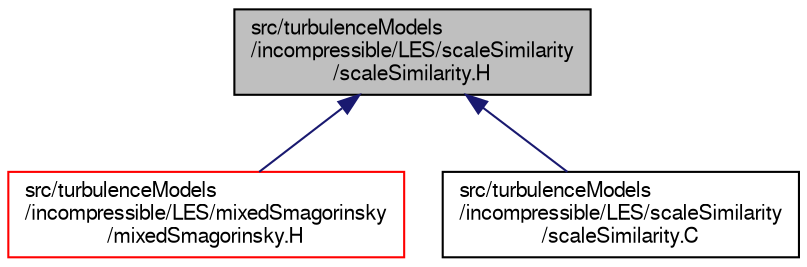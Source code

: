 digraph "src/turbulenceModels/incompressible/LES/scaleSimilarity/scaleSimilarity.H"
{
  bgcolor="transparent";
  edge [fontname="FreeSans",fontsize="10",labelfontname="FreeSans",labelfontsize="10"];
  node [fontname="FreeSans",fontsize="10",shape=record];
  Node3 [label="src/turbulenceModels\l/incompressible/LES/scaleSimilarity\l/scaleSimilarity.H",height=0.2,width=0.4,color="black", fillcolor="grey75", style="filled", fontcolor="black"];
  Node3 -> Node4 [dir="back",color="midnightblue",fontsize="10",style="solid",fontname="FreeSans"];
  Node4 [label="src/turbulenceModels\l/incompressible/LES/mixedSmagorinsky\l/mixedSmagorinsky.H",height=0.2,width=0.4,color="red",URL="$a17441.html"];
  Node3 -> Node6 [dir="back",color="midnightblue",fontsize="10",style="solid",fontname="FreeSans"];
  Node6 [label="src/turbulenceModels\l/incompressible/LES/scaleSimilarity\l/scaleSimilarity.C",height=0.2,width=0.4,color="black",URL="$a17444.html"];
}
